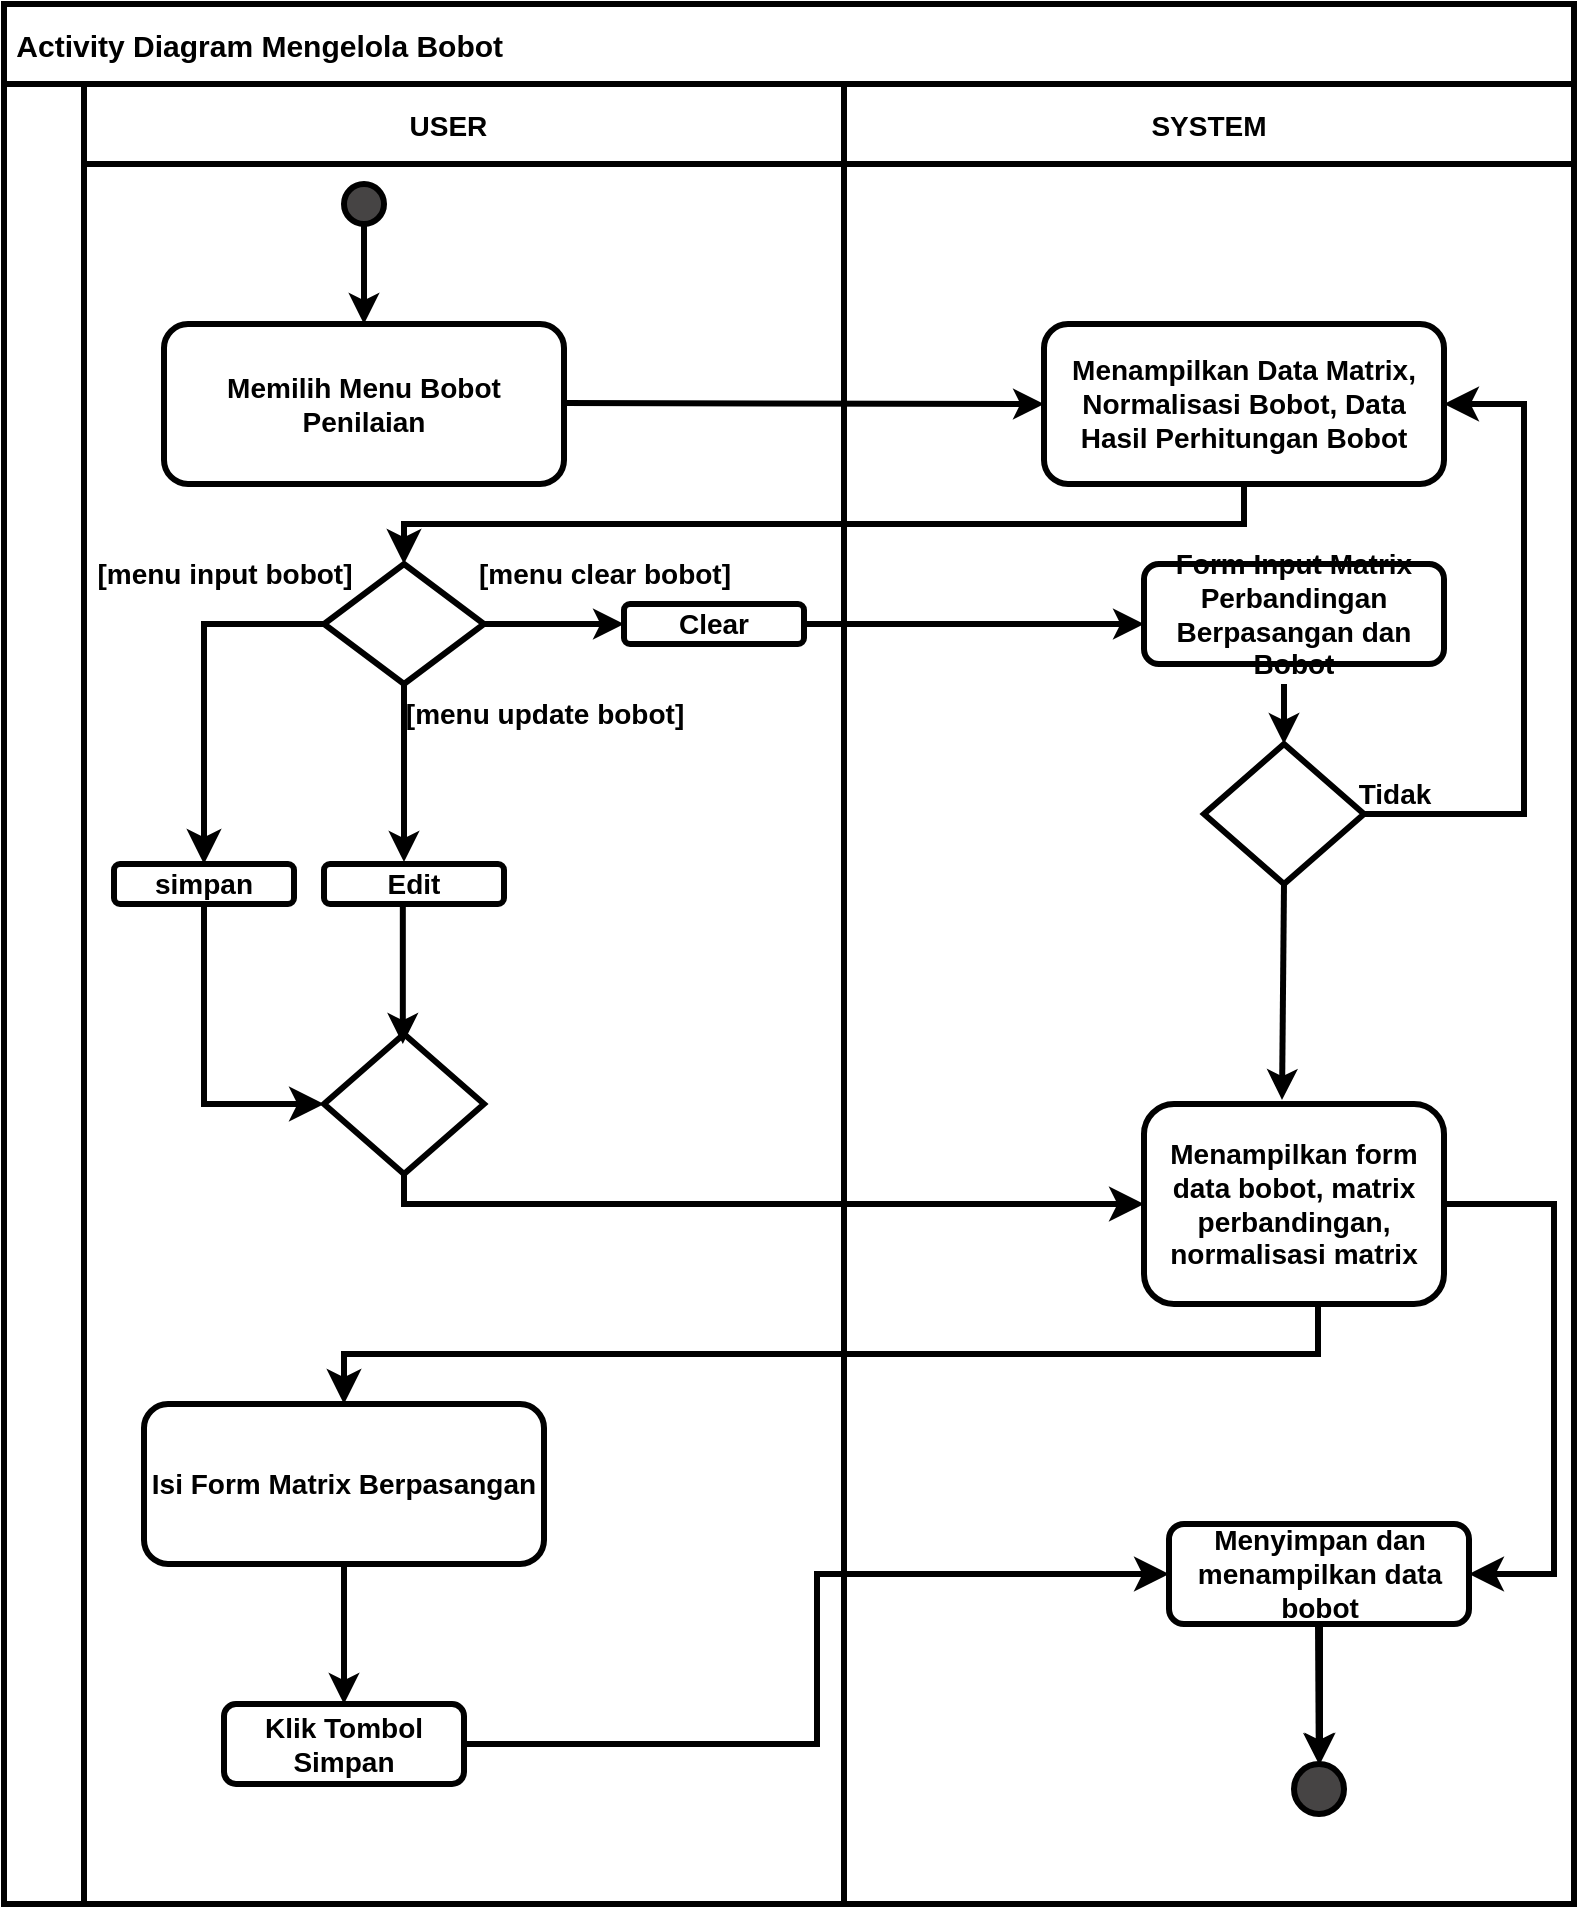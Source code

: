 <mxfile>
    <diagram id="t75cTn4N3g4oMJrxAlkM" name="Page-1">
        <mxGraphModel dx="1251" dy="2050" grid="1" gridSize="10" guides="1" tooltips="1" connect="1" arrows="1" fold="1" page="1" pageScale="1" pageWidth="827" pageHeight="1169" math="0" shadow="0">
            <root>
                <mxCell id="0"/>
                <mxCell id="1" parent="0"/>
                <mxCell id="2" value=" Activity Diagram Mengelola Bobot " style="shape=table;childLayout=tableLayout;startSize=40;collapsible=0;recursiveResize=0;expand=0;strokeColor=default;align=left;verticalAlign=middle;fontFamily=Helvetica;fontSize=15;fontColor=default;fillColor=none;fontStyle=1;strokeWidth=3;" parent="1" vertex="1">
                    <mxGeometry x="25" width="785.0" height="950" as="geometry"/>
                </mxCell>
                <mxCell id="3" value="" style="shape=tableRow;horizontal=0;swimlaneHead=0;swimlaneBody=0;top=0;left=0;strokeColor=inherit;bottom=0;right=0;dropTarget=0;fontStyle=1;fillColor=none;points=[[0,0.5],[1,0.5]];portConstraint=eastwest;startSize=40;collapsible=0;recursiveResize=0;expand=0;align=center;verticalAlign=middle;fontFamily=Helvetica;fontSize=14;fontColor=default;strokeWidth=3;" parent="2" vertex="1">
                    <mxGeometry y="40" width="785.0" height="910" as="geometry"/>
                </mxCell>
                <mxCell id="4" value="USER    " style="swimlane;swimlaneHead=0;swimlaneBody=0;fontStyle=1;strokeColor=inherit;connectable=0;fillColor=none;startSize=40;collapsible=0;recursiveResize=0;expand=0;align=center;verticalAlign=middle;fontFamily=Helvetica;fontSize=14;fontColor=default;strokeWidth=3;" parent="3" vertex="1">
                    <mxGeometry x="40" width="380" height="910" as="geometry">
                        <mxRectangle width="380" height="910" as="alternateBounds"/>
                    </mxGeometry>
                </mxCell>
                <mxCell id="5" style="edgeStyle=none;html=1;exitX=0.5;exitY=1;exitDx=0;exitDy=0;fontFamily=Helvetica;fontSize=14;fontColor=default;strokeWidth=3;fontStyle=1" parent="4" source="6" target="7" edge="1">
                    <mxGeometry relative="1" as="geometry"/>
                </mxCell>
                <mxCell id="6" value="" style="ellipse;whiteSpace=wrap;html=1;aspect=fixed;strokeColor=default;align=center;verticalAlign=middle;fontFamily=Helvetica;fontSize=14;fontColor=default;fillColor=light-dark(#464444, #ededed);strokeWidth=3;fontStyle=1" parent="4" vertex="1">
                    <mxGeometry x="130" y="50" width="20" height="20" as="geometry"/>
                </mxCell>
                <mxCell id="7" value="Memilih Menu Bobot Penilaian" style="rounded=1;whiteSpace=wrap;html=1;strokeColor=default;align=center;verticalAlign=middle;fontFamily=Helvetica;fontSize=14;fontColor=default;fillColor=none;strokeWidth=3;fontStyle=1" parent="4" vertex="1">
                    <mxGeometry x="40" y="120" width="200" height="80" as="geometry"/>
                </mxCell>
                <mxCell id="8" value="simpan" style="rounded=1;whiteSpace=wrap;html=1;strokeColor=default;align=center;verticalAlign=middle;fontFamily=Helvetica;fontSize=14;fontColor=default;fillColor=none;strokeWidth=3;fontStyle=1" parent="4" vertex="1">
                    <mxGeometry x="15" y="390" width="90" height="20" as="geometry"/>
                </mxCell>
                <mxCell id="9" value="Isi Form Matrix Berpasangan" style="rounded=1;whiteSpace=wrap;html=1;strokeColor=default;align=center;verticalAlign=middle;fontFamily=Helvetica;fontSize=14;fontColor=default;fillColor=none;strokeWidth=3;fontStyle=1" parent="4" vertex="1">
                    <mxGeometry x="30" y="660" width="200" height="80" as="geometry"/>
                </mxCell>
                <mxCell id="10" value="" style="endArrow=classic;html=1;fontFamily=Helvetica;fontSize=14;fontColor=default;entryX=0;entryY=0.5;entryDx=0;entryDy=0;strokeWidth=3;fontStyle=1" parent="4" target="27" edge="1">
                    <mxGeometry width="50" height="50" relative="1" as="geometry">
                        <mxPoint x="240" y="159.5" as="sourcePoint"/>
                        <mxPoint x="360" y="159.5" as="targetPoint"/>
                    </mxGeometry>
                </mxCell>
                <mxCell id="11" value="&lt;div&gt;&lt;div&gt;&lt;br&gt;&lt;/div&gt;&lt;/div&gt;" style="rhombus;whiteSpace=wrap;html=1;strokeColor=default;align=center;verticalAlign=middle;fontFamily=Helvetica;fontSize=14;fontColor=default;fillColor=none;strokeWidth=3;fontStyle=1" parent="4" vertex="1">
                    <mxGeometry x="120" y="240" width="80" height="60" as="geometry"/>
                </mxCell>
                <mxCell id="12" value="Edit" style="rounded=1;whiteSpace=wrap;html=1;strokeColor=default;align=center;verticalAlign=middle;fontFamily=Helvetica;fontSize=14;fontColor=default;fillColor=none;strokeWidth=3;fontStyle=1" parent="4" vertex="1">
                    <mxGeometry x="120" y="390" width="90" height="20" as="geometry"/>
                </mxCell>
                <mxCell id="13" value="Clear" style="rounded=1;whiteSpace=wrap;html=1;strokeColor=default;align=center;verticalAlign=middle;fontFamily=Helvetica;fontSize=14;fontColor=default;fillColor=none;strokeWidth=3;fontStyle=1" parent="4" vertex="1">
                    <mxGeometry x="270" y="260" width="90" height="20" as="geometry"/>
                </mxCell>
                <mxCell id="14" value="&lt;div&gt;&lt;div&gt;&lt;br&gt;&lt;/div&gt;&lt;/div&gt;" style="rhombus;whiteSpace=wrap;html=1;strokeColor=default;align=center;verticalAlign=middle;fontFamily=Helvetica;fontSize=14;fontColor=default;fillColor=none;strokeWidth=3;fontStyle=1" parent="4" vertex="1">
                    <mxGeometry x="120" y="475" width="80" height="70" as="geometry"/>
                </mxCell>
                <mxCell id="15" value="" style="edgeStyle=elbowEdgeStyle;elbow=vertical;endArrow=classic;html=1;curved=0;rounded=0;endSize=8;startSize=8;entryX=0.5;entryY=0;entryDx=0;entryDy=0;exitX=0;exitY=0.5;exitDx=0;exitDy=0;strokeWidth=3;fontSize=14;fontStyle=1" parent="4" source="11" target="8" edge="1">
                    <mxGeometry width="50" height="50" relative="1" as="geometry">
                        <mxPoint x="50" y="280" as="sourcePoint"/>
                        <mxPoint x="100" y="230" as="targetPoint"/>
                        <Array as="points">
                            <mxPoint x="70" y="270"/>
                        </Array>
                    </mxGeometry>
                </mxCell>
                <mxCell id="16" value="" style="endArrow=classic;html=1;entryX=0;entryY=0.5;entryDx=0;entryDy=0;strokeWidth=3;fontSize=14;fontStyle=1" parent="4" target="13" edge="1">
                    <mxGeometry width="50" height="50" relative="1" as="geometry">
                        <mxPoint x="200" y="270" as="sourcePoint"/>
                        <mxPoint x="250" y="220" as="targetPoint"/>
                    </mxGeometry>
                </mxCell>
                <mxCell id="17" value="" style="edgeStyle=elbowEdgeStyle;elbow=horizontal;endArrow=classic;html=1;curved=0;rounded=0;endSize=8;startSize=8;fontFamily=Helvetica;fontSize=14;fontColor=default;entryX=0;entryY=0.5;entryDx=0;entryDy=0;exitX=0.5;exitY=1;exitDx=0;exitDy=0;strokeWidth=3;fontStyle=1" parent="4" source="8" target="14" edge="1">
                    <mxGeometry width="50" height="50" relative="1" as="geometry">
                        <mxPoint x="200" y="740" as="sourcePoint"/>
                        <mxPoint x="200" y="460" as="targetPoint"/>
                        <Array as="points">
                            <mxPoint x="60" y="460"/>
                        </Array>
                    </mxGeometry>
                </mxCell>
                <mxCell id="18" value="[menu input bobot]" style="text;html=1;align=center;verticalAlign=middle;resizable=0;points=[];autosize=1;strokeColor=none;fillColor=none;strokeWidth=3;fontSize=14;fontStyle=1" parent="4" vertex="1">
                    <mxGeometry y="230" width="140" height="30" as="geometry"/>
                </mxCell>
                <mxCell id="19" value="[menu update bobot]" style="text;html=1;align=center;verticalAlign=middle;resizable=0;points=[];autosize=1;strokeColor=none;fillColor=none;strokeWidth=3;fontSize=14;fontStyle=1" parent="4" vertex="1">
                    <mxGeometry x="155" y="300" width="150" height="30" as="geometry"/>
                </mxCell>
                <mxCell id="20" value="Klik Tombol Simpan" style="rounded=1;whiteSpace=wrap;html=1;strokeWidth=3;fontSize=14;fontStyle=1" parent="4" vertex="1">
                    <mxGeometry x="70" y="810" width="120" height="40" as="geometry"/>
                </mxCell>
                <mxCell id="21" style="edgeStyle=none;html=1;fontFamily=Helvetica;fontSize=14;fontColor=default;exitX=0.5;exitY=1;exitDx=0;exitDy=0;entryX=0.5;entryY=0;entryDx=0;entryDy=0;strokeWidth=3;fontStyle=1" parent="4" source="9" target="20" edge="1">
                    <mxGeometry relative="1" as="geometry">
                        <mxPoint x="120" y="700" as="sourcePoint"/>
                        <mxPoint x="120" y="810" as="targetPoint"/>
                    </mxGeometry>
                </mxCell>
                <mxCell id="22" value="" style="endArrow=classic;html=1;exitX=0.5;exitY=1;exitDx=0;exitDy=0;strokeWidth=3;fontSize=14;fontStyle=1" parent="4" source="11" edge="1">
                    <mxGeometry width="50" height="50" relative="1" as="geometry">
                        <mxPoint x="395" y="460" as="sourcePoint"/>
                        <mxPoint x="160" y="389" as="targetPoint"/>
                    </mxGeometry>
                </mxCell>
                <mxCell id="23" value="[menu clear bobot]" style="text;html=1;align=center;verticalAlign=middle;resizable=0;points=[];autosize=1;strokeColor=none;fillColor=none;strokeWidth=3;fontSize=14;fontStyle=1" parent="4" vertex="1">
                    <mxGeometry x="190" y="230" width="140" height="30" as="geometry"/>
                </mxCell>
                <mxCell id="24" style="edgeStyle=none;html=1;fontFamily=Helvetica;fontSize=14;fontColor=default;exitX=0.5;exitY=1;exitDx=0;exitDy=0;entryX=0.5;entryY=0;entryDx=0;entryDy=0;strokeWidth=3;fontStyle=1" parent="4" edge="1">
                    <mxGeometry relative="1" as="geometry">
                        <mxPoint x="159.41" y="410" as="sourcePoint"/>
                        <mxPoint x="159.41" y="480" as="targetPoint"/>
                    </mxGeometry>
                </mxCell>
                <mxCell id="25" value="SYSTEM" style="swimlane;swimlaneHead=0;swimlaneBody=0;fontStyle=1;strokeColor=inherit;connectable=0;fillColor=none;startSize=40;collapsible=0;recursiveResize=0;expand=0;align=center;verticalAlign=middle;fontFamily=Helvetica;fontSize=14;fontColor=default;strokeWidth=3;" parent="3" vertex="1">
                    <mxGeometry x="420" width="365" height="910" as="geometry">
                        <mxRectangle width="365" height="910" as="alternateBounds"/>
                    </mxGeometry>
                </mxCell>
                <mxCell id="26" value="" style="ellipse;whiteSpace=wrap;html=1;aspect=fixed;strokeColor=default;align=center;verticalAlign=middle;fontFamily=Helvetica;fontSize=14;fontColor=default;fillColor=light-dark(#464444, #ededed);strokeWidth=3;fontStyle=1" parent="25" vertex="1">
                    <mxGeometry x="225" y="840" width="25" height="25" as="geometry"/>
                </mxCell>
                <mxCell id="27" value="Menampilkan Data Matrix, Normalisasi Bobot, Data Hasil Perhitungan Bobot" style="rounded=1;whiteSpace=wrap;html=1;strokeColor=default;align=center;verticalAlign=middle;fontFamily=Helvetica;fontSize=14;fontColor=default;fillColor=none;strokeWidth=3;fontStyle=1" parent="25" vertex="1">
                    <mxGeometry x="100" y="120" width="200" height="80" as="geometry"/>
                </mxCell>
                <mxCell id="28" style="edgeStyle=none;html=1;strokeWidth=3;fontSize=14;fontStyle=1" parent="25" source="29" edge="1">
                    <mxGeometry relative="1" as="geometry">
                        <mxPoint x="220" y="330" as="targetPoint"/>
                    </mxGeometry>
                </mxCell>
                <mxCell id="29" value="&lt;div&gt;&lt;div&gt;&lt;br&gt;&lt;/div&gt;&lt;/div&gt;" style="rhombus;whiteSpace=wrap;html=1;strokeColor=default;align=center;verticalAlign=middle;fontFamily=Helvetica;fontSize=14;fontColor=default;fillColor=none;strokeWidth=3;fontStyle=1" parent="25" vertex="1">
                    <mxGeometry x="180" y="330" width="80" height="70" as="geometry"/>
                </mxCell>
                <mxCell id="30" value="Menampilkan form data bobot, matrix perbandingan, normalisasi matrix" style="rounded=1;whiteSpace=wrap;html=1;strokeColor=default;align=center;verticalAlign=middle;fontFamily=Helvetica;fontSize=14;fontColor=default;fillColor=none;strokeWidth=3;fontStyle=1" parent="25" vertex="1">
                    <mxGeometry x="150" y="510" width="150" height="100" as="geometry"/>
                </mxCell>
                <mxCell id="31" value="" style="edgeStyle=elbowEdgeStyle;elbow=horizontal;endArrow=classic;html=1;curved=0;rounded=0;endSize=8;startSize=8;fontFamily=Helvetica;fontSize=14;fontColor=default;entryX=1;entryY=0.5;entryDx=0;entryDy=0;exitX=1;exitY=0.5;exitDx=0;exitDy=0;strokeWidth=3;fontStyle=1" parent="25" source="29" target="27" edge="1">
                    <mxGeometry width="50" height="50" relative="1" as="geometry">
                        <mxPoint x="300" y="440" as="sourcePoint"/>
                        <mxPoint x="350" y="390" as="targetPoint"/>
                        <Array as="points">
                            <mxPoint x="340" y="300"/>
                        </Array>
                    </mxGeometry>
                </mxCell>
                <mxCell id="32" style="edgeStyle=none;html=1;fontFamily=Helvetica;fontSize=14;fontColor=default;strokeWidth=3;fontStyle=1" parent="25" edge="1">
                    <mxGeometry relative="1" as="geometry">
                        <mxPoint x="238" y="770" as="sourcePoint"/>
                        <mxPoint x="238" y="840" as="targetPoint"/>
                    </mxGeometry>
                </mxCell>
                <mxCell id="33" value="Tidak" style="text;html=1;align=center;verticalAlign=middle;resizable=0;points=[];autosize=1;strokeColor=none;fillColor=none;fontFamily=Helvetica;fontSize=14;fontColor=default;strokeWidth=3;fontStyle=1" parent="25" vertex="1">
                    <mxGeometry x="245" y="340" width="60" height="30" as="geometry"/>
                </mxCell>
                <mxCell id="35" value="Form Input Matrix Perbandingan Berpasangan dan Bobot" style="rounded=1;whiteSpace=wrap;html=1;strokeColor=default;align=center;verticalAlign=middle;fontFamily=Helvetica;fontSize=14;fontColor=default;fillColor=none;strokeWidth=3;fontStyle=1" parent="25" vertex="1">
                    <mxGeometry x="150" y="240" width="150" height="50" as="geometry"/>
                </mxCell>
                <mxCell id="36" value="" style="endArrow=classic;html=1;fontFamily=Helvetica;fontSize=14;fontColor=default;entryX=0.5;entryY=0;entryDx=0;entryDy=0;strokeWidth=3;fontStyle=1" parent="25" target="29" edge="1">
                    <mxGeometry width="50" height="50" relative="1" as="geometry">
                        <mxPoint x="220" y="300" as="sourcePoint"/>
                        <mxPoint x="219.5" y="407" as="targetPoint"/>
                    </mxGeometry>
                </mxCell>
                <mxCell id="37" value="" style="endArrow=classic;html=1;fontFamily=Helvetica;fontSize=14;fontColor=default;exitX=0.5;exitY=1;exitDx=0;exitDy=0;entryX=0.46;entryY=-0.02;entryDx=0;entryDy=0;entryPerimeter=0;strokeWidth=3;fontStyle=1" parent="25" source="29" target="30" edge="1">
                    <mxGeometry width="50" height="50" relative="1" as="geometry">
                        <mxPoint x="230" y="310" as="sourcePoint"/>
                        <mxPoint x="220" y="430" as="targetPoint"/>
                    </mxGeometry>
                </mxCell>
                <mxCell id="49" value="" style="edgeStyle=none;html=1;strokeWidth=3;fontSize=14;fontStyle=1" edge="1" parent="25" target="26">
                    <mxGeometry relative="1" as="geometry">
                        <mxPoint x="237" y="770" as="sourcePoint"/>
                    </mxGeometry>
                </mxCell>
                <mxCell id="39" value="Menyimpan dan menampilkan data bobot" style="rounded=1;whiteSpace=wrap;html=1;strokeColor=default;align=center;verticalAlign=middle;fontFamily=Helvetica;fontSize=14;fontColor=default;fillColor=none;strokeWidth=3;fontStyle=1" parent="25" vertex="1">
                    <mxGeometry x="162.5" y="720" width="150" height="50" as="geometry"/>
                </mxCell>
                <mxCell id="43" value="" style="endArrow=classic;html=1;strokeWidth=3;fontSize=14;fontStyle=1" parent="25" edge="1">
                    <mxGeometry width="50" height="50" relative="1" as="geometry">
                        <mxPoint x="-20" y="270" as="sourcePoint"/>
                        <mxPoint x="150" y="270" as="targetPoint"/>
                    </mxGeometry>
                </mxCell>
                <mxCell id="50" value="" style="edgeStyle=elbowEdgeStyle;elbow=horizontal;endArrow=classic;html=1;curved=0;rounded=0;endSize=8;startSize=8;exitX=1;exitY=0.5;exitDx=0;exitDy=0;entryX=1;entryY=0.5;entryDx=0;entryDy=0;strokeWidth=3;fontSize=14;fontStyle=1" edge="1" parent="25" source="30" target="39">
                    <mxGeometry width="50" height="50" relative="1" as="geometry">
                        <mxPoint x="75" y="680" as="sourcePoint"/>
                        <mxPoint x="355" y="750" as="targetPoint"/>
                        <Array as="points">
                            <mxPoint x="355" y="660"/>
                        </Array>
                    </mxGeometry>
                </mxCell>
                <mxCell id="46" value="" style="edgeStyle=elbowEdgeStyle;elbow=horizontal;endArrow=classic;html=1;curved=0;rounded=0;endSize=8;startSize=8;exitX=0.5;exitY=1;exitDx=0;exitDy=0;entryX=0;entryY=0.5;entryDx=0;entryDy=0;strokeWidth=3;fontSize=14;fontStyle=1" edge="1" parent="3" source="14" target="30">
                    <mxGeometry width="50" height="50" relative="1" as="geometry">
                        <mxPoint x="495" y="540" as="sourcePoint"/>
                        <mxPoint x="545" y="490" as="targetPoint"/>
                        <Array as="points">
                            <mxPoint x="200" y="580"/>
                        </Array>
                    </mxGeometry>
                </mxCell>
                <mxCell id="48" value="" style="edgeStyle=elbowEdgeStyle;elbow=vertical;endArrow=classic;html=1;curved=0;rounded=0;endSize=8;startSize=8;entryX=0.5;entryY=0;entryDx=0;entryDy=0;strokeWidth=3;fontSize=14;fontStyle=1" edge="1" parent="3" target="9">
                    <mxGeometry width="50" height="50" relative="1" as="geometry">
                        <mxPoint x="657" y="610" as="sourcePoint"/>
                        <mxPoint x="545" y="490" as="targetPoint"/>
                    </mxGeometry>
                </mxCell>
                <mxCell id="52" value="" style="edgeStyle=elbowEdgeStyle;elbow=vertical;endArrow=classic;html=1;curved=0;rounded=0;endSize=8;startSize=8;exitX=0.5;exitY=1;exitDx=0;exitDy=0;entryX=0.5;entryY=0;entryDx=0;entryDy=0;strokeWidth=3;fontSize=14;fontStyle=1" edge="1" parent="3" source="27" target="11">
                    <mxGeometry width="50" height="50" relative="1" as="geometry">
                        <mxPoint x="495" y="540" as="sourcePoint"/>
                        <mxPoint x="545" y="490" as="targetPoint"/>
                    </mxGeometry>
                </mxCell>
                <mxCell id="55" value="" style="edgeStyle=elbowEdgeStyle;elbow=horizontal;endArrow=classic;html=1;curved=0;rounded=0;endSize=8;startSize=8;entryX=0;entryY=0.5;entryDx=0;entryDy=0;exitX=1;exitY=0.5;exitDx=0;exitDy=0;strokeWidth=3;fontSize=14;fontStyle=1" edge="1" parent="3" source="20" target="39">
                    <mxGeometry width="50" height="50" relative="1" as="geometry">
                        <mxPoint x="525" y="790" as="sourcePoint"/>
                        <mxPoint x="575" y="740" as="targetPoint"/>
                    </mxGeometry>
                </mxCell>
            </root>
        </mxGraphModel>
    </diagram>
</mxfile>